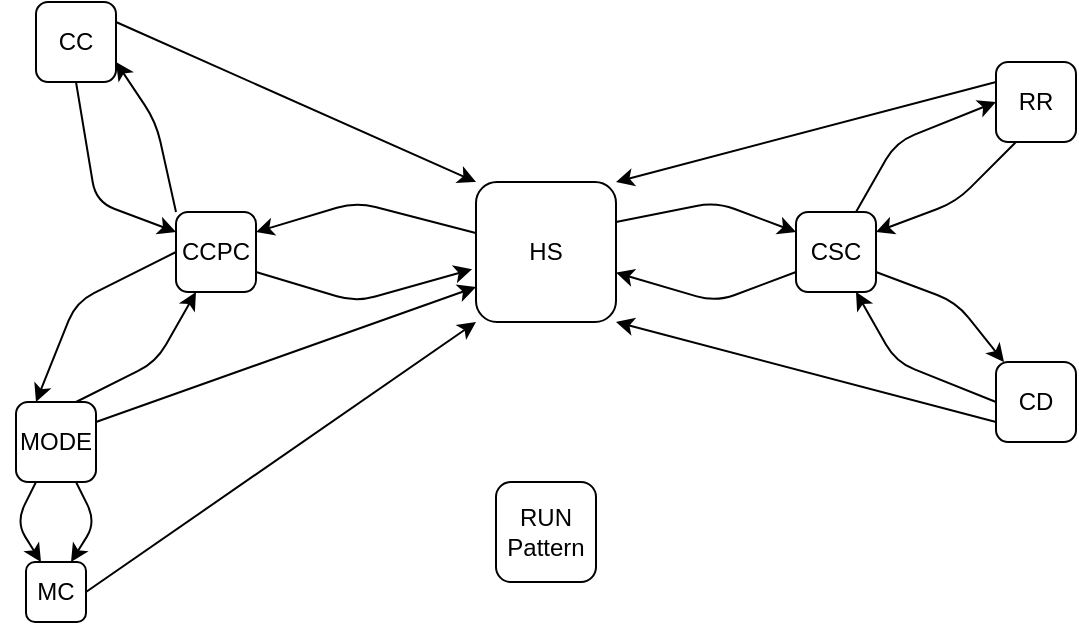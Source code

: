 <mxfile version="14.0.0" type="github">
  <diagram id="KMENqYFub2aKkqoj55aV" name="Page-1">
    <mxGraphModel dx="1248" dy="717" grid="1" gridSize="10" guides="1" tooltips="1" connect="1" arrows="1" fold="1" page="1" pageScale="1" pageWidth="827" pageHeight="1169" math="0" shadow="0">
      <root>
        <mxCell id="0" />
        <mxCell id="1" parent="0" />
        <mxCell id="udsd9_pY-eEv8tuGQc4j-26" style="edgeStyle=none;rounded=1;orthogonalLoop=1;jettySize=auto;html=1;entryX=0;entryY=0.25;entryDx=0;entryDy=0;" edge="1" parent="1" target="udsd9_pY-eEv8tuGQc4j-3">
          <mxGeometry relative="1" as="geometry">
            <mxPoint x="460" y="320" as="sourcePoint" />
            <Array as="points">
              <mxPoint x="510" y="310" />
            </Array>
          </mxGeometry>
        </mxCell>
        <mxCell id="udsd9_pY-eEv8tuGQc4j-32" style="edgeStyle=none;rounded=1;orthogonalLoop=1;jettySize=auto;html=1;exitX=0;exitY=0.25;exitDx=0;exitDy=0;entryX=1;entryY=0;entryDx=0;entryDy=0;" edge="1" parent="1" source="udsd9_pY-eEv8tuGQc4j-9" target="udsd9_pY-eEv8tuGQc4j-2">
          <mxGeometry relative="1" as="geometry" />
        </mxCell>
        <mxCell id="udsd9_pY-eEv8tuGQc4j-33" style="edgeStyle=none;rounded=1;orthogonalLoop=1;jettySize=auto;html=1;exitX=0;exitY=0.75;exitDx=0;exitDy=0;entryX=1;entryY=1;entryDx=0;entryDy=0;" edge="1" parent="1" source="udsd9_pY-eEv8tuGQc4j-10" target="udsd9_pY-eEv8tuGQc4j-2">
          <mxGeometry relative="1" as="geometry" />
        </mxCell>
        <mxCell id="udsd9_pY-eEv8tuGQc4j-2" value="HS" style="whiteSpace=wrap;html=1;aspect=fixed;rounded=1;" vertex="1" parent="1">
          <mxGeometry x="390" y="300" width="70" height="70" as="geometry" />
        </mxCell>
        <mxCell id="udsd9_pY-eEv8tuGQc4j-27" style="edgeStyle=none;rounded=1;orthogonalLoop=1;jettySize=auto;html=1;exitX=0;exitY=0.75;exitDx=0;exitDy=0;" edge="1" parent="1" source="udsd9_pY-eEv8tuGQc4j-3" target="udsd9_pY-eEv8tuGQc4j-2">
          <mxGeometry relative="1" as="geometry">
            <Array as="points">
              <mxPoint x="510" y="360" />
            </Array>
          </mxGeometry>
        </mxCell>
        <mxCell id="udsd9_pY-eEv8tuGQc4j-28" style="edgeStyle=none;rounded=1;orthogonalLoop=1;jettySize=auto;html=1;exitX=0.75;exitY=0;exitDx=0;exitDy=0;entryX=0;entryY=0.5;entryDx=0;entryDy=0;" edge="1" parent="1" source="udsd9_pY-eEv8tuGQc4j-3" target="udsd9_pY-eEv8tuGQc4j-9">
          <mxGeometry relative="1" as="geometry">
            <Array as="points">
              <mxPoint x="600" y="280" />
            </Array>
          </mxGeometry>
        </mxCell>
        <mxCell id="udsd9_pY-eEv8tuGQc4j-29" style="edgeStyle=none;rounded=1;orthogonalLoop=1;jettySize=auto;html=1;exitX=0.25;exitY=1;exitDx=0;exitDy=0;entryX=1;entryY=0.25;entryDx=0;entryDy=0;" edge="1" parent="1" source="udsd9_pY-eEv8tuGQc4j-9" target="udsd9_pY-eEv8tuGQc4j-3">
          <mxGeometry relative="1" as="geometry">
            <Array as="points">
              <mxPoint x="630" y="310" />
            </Array>
          </mxGeometry>
        </mxCell>
        <mxCell id="udsd9_pY-eEv8tuGQc4j-30" style="edgeStyle=none;rounded=1;orthogonalLoop=1;jettySize=auto;html=1;exitX=1;exitY=0.75;exitDx=0;exitDy=0;" edge="1" parent="1" source="udsd9_pY-eEv8tuGQc4j-3" target="udsd9_pY-eEv8tuGQc4j-10">
          <mxGeometry relative="1" as="geometry">
            <Array as="points">
              <mxPoint x="630" y="360" />
            </Array>
          </mxGeometry>
        </mxCell>
        <mxCell id="udsd9_pY-eEv8tuGQc4j-31" style="edgeStyle=none;rounded=1;orthogonalLoop=1;jettySize=auto;html=1;exitX=0;exitY=0.5;exitDx=0;exitDy=0;entryX=0.75;entryY=1;entryDx=0;entryDy=0;" edge="1" parent="1" source="udsd9_pY-eEv8tuGQc4j-10" target="udsd9_pY-eEv8tuGQc4j-3">
          <mxGeometry relative="1" as="geometry">
            <Array as="points">
              <mxPoint x="600" y="390" />
            </Array>
          </mxGeometry>
        </mxCell>
        <mxCell id="udsd9_pY-eEv8tuGQc4j-3" value="CSC" style="whiteSpace=wrap;html=1;aspect=fixed;rounded=1;" vertex="1" parent="1">
          <mxGeometry x="550" y="315" width="40" height="40" as="geometry" />
        </mxCell>
        <mxCell id="udsd9_pY-eEv8tuGQc4j-16" style="edgeStyle=none;rounded=1;orthogonalLoop=1;jettySize=auto;html=1;exitX=0;exitY=0;exitDx=0;exitDy=0;entryX=1;entryY=0.75;entryDx=0;entryDy=0;" edge="1" parent="1" source="udsd9_pY-eEv8tuGQc4j-4" target="udsd9_pY-eEv8tuGQc4j-6">
          <mxGeometry relative="1" as="geometry">
            <Array as="points">
              <mxPoint x="230" y="270" />
            </Array>
          </mxGeometry>
        </mxCell>
        <mxCell id="udsd9_pY-eEv8tuGQc4j-20" style="edgeStyle=none;rounded=1;orthogonalLoop=1;jettySize=auto;html=1;exitX=0;exitY=0.5;exitDx=0;exitDy=0;entryX=0.25;entryY=0;entryDx=0;entryDy=0;" edge="1" parent="1" source="udsd9_pY-eEv8tuGQc4j-4" target="udsd9_pY-eEv8tuGQc4j-7">
          <mxGeometry relative="1" as="geometry">
            <Array as="points">
              <mxPoint x="190" y="360" />
            </Array>
          </mxGeometry>
        </mxCell>
        <mxCell id="udsd9_pY-eEv8tuGQc4j-4" value="CCPC" style="whiteSpace=wrap;html=1;aspect=fixed;rounded=1;" vertex="1" parent="1">
          <mxGeometry x="240" y="315" width="40" height="40" as="geometry" />
        </mxCell>
        <mxCell id="udsd9_pY-eEv8tuGQc4j-5" value="RUN&lt;br&gt;Pattern" style="whiteSpace=wrap;html=1;aspect=fixed;rounded=1;" vertex="1" parent="1">
          <mxGeometry x="400" y="450" width="50" height="50" as="geometry" />
        </mxCell>
        <mxCell id="udsd9_pY-eEv8tuGQc4j-17" style="edgeStyle=none;rounded=1;orthogonalLoop=1;jettySize=auto;html=1;exitX=0.5;exitY=1;exitDx=0;exitDy=0;entryX=0;entryY=0.25;entryDx=0;entryDy=0;" edge="1" parent="1" source="udsd9_pY-eEv8tuGQc4j-6" target="udsd9_pY-eEv8tuGQc4j-4">
          <mxGeometry relative="1" as="geometry">
            <Array as="points">
              <mxPoint x="200" y="310" />
            </Array>
          </mxGeometry>
        </mxCell>
        <mxCell id="udsd9_pY-eEv8tuGQc4j-18" style="edgeStyle=none;rounded=1;orthogonalLoop=1;jettySize=auto;html=1;exitX=1;exitY=0.25;exitDx=0;exitDy=0;entryX=0;entryY=0;entryDx=0;entryDy=0;" edge="1" parent="1" source="udsd9_pY-eEv8tuGQc4j-6" target="udsd9_pY-eEv8tuGQc4j-2">
          <mxGeometry relative="1" as="geometry" />
        </mxCell>
        <mxCell id="udsd9_pY-eEv8tuGQc4j-6" value="CC" style="whiteSpace=wrap;html=1;aspect=fixed;rounded=1;" vertex="1" parent="1">
          <mxGeometry x="170" y="210" width="40" height="40" as="geometry" />
        </mxCell>
        <mxCell id="udsd9_pY-eEv8tuGQc4j-21" style="edgeStyle=none;rounded=1;orthogonalLoop=1;jettySize=auto;html=1;exitX=0.75;exitY=0;exitDx=0;exitDy=0;entryX=0.25;entryY=1;entryDx=0;entryDy=0;" edge="1" parent="1" source="udsd9_pY-eEv8tuGQc4j-7" target="udsd9_pY-eEv8tuGQc4j-4">
          <mxGeometry relative="1" as="geometry">
            <Array as="points">
              <mxPoint x="230" y="390" />
            </Array>
          </mxGeometry>
        </mxCell>
        <mxCell id="udsd9_pY-eEv8tuGQc4j-22" style="edgeStyle=none;rounded=1;orthogonalLoop=1;jettySize=auto;html=1;exitX=0.25;exitY=1;exitDx=0;exitDy=0;entryX=0.25;entryY=0;entryDx=0;entryDy=0;" edge="1" parent="1" source="udsd9_pY-eEv8tuGQc4j-7" target="udsd9_pY-eEv8tuGQc4j-8">
          <mxGeometry relative="1" as="geometry">
            <Array as="points">
              <mxPoint x="160" y="470" />
            </Array>
          </mxGeometry>
        </mxCell>
        <mxCell id="udsd9_pY-eEv8tuGQc4j-23" style="edgeStyle=none;rounded=1;orthogonalLoop=1;jettySize=auto;html=1;exitX=0.75;exitY=1;exitDx=0;exitDy=0;entryX=0.75;entryY=0;entryDx=0;entryDy=0;" edge="1" parent="1" source="udsd9_pY-eEv8tuGQc4j-7" target="udsd9_pY-eEv8tuGQc4j-8">
          <mxGeometry relative="1" as="geometry">
            <Array as="points">
              <mxPoint x="200" y="470" />
            </Array>
          </mxGeometry>
        </mxCell>
        <mxCell id="udsd9_pY-eEv8tuGQc4j-24" style="edgeStyle=none;rounded=1;orthogonalLoop=1;jettySize=auto;html=1;exitX=1;exitY=0.25;exitDx=0;exitDy=0;entryX=0;entryY=0.75;entryDx=0;entryDy=0;" edge="1" parent="1" source="udsd9_pY-eEv8tuGQc4j-7" target="udsd9_pY-eEv8tuGQc4j-2">
          <mxGeometry relative="1" as="geometry" />
        </mxCell>
        <mxCell id="udsd9_pY-eEv8tuGQc4j-7" value="MODE" style="whiteSpace=wrap;html=1;aspect=fixed;rounded=1;" vertex="1" parent="1">
          <mxGeometry x="160" y="410" width="40" height="40" as="geometry" />
        </mxCell>
        <mxCell id="udsd9_pY-eEv8tuGQc4j-25" style="edgeStyle=none;rounded=1;orthogonalLoop=1;jettySize=auto;html=1;exitX=1;exitY=0.5;exitDx=0;exitDy=0;entryX=0;entryY=1;entryDx=0;entryDy=0;" edge="1" parent="1" source="udsd9_pY-eEv8tuGQc4j-8" target="udsd9_pY-eEv8tuGQc4j-2">
          <mxGeometry relative="1" as="geometry" />
        </mxCell>
        <mxCell id="udsd9_pY-eEv8tuGQc4j-8" value="MC" style="whiteSpace=wrap;html=1;aspect=fixed;rounded=1;" vertex="1" parent="1">
          <mxGeometry x="165" y="490" width="30" height="30" as="geometry" />
        </mxCell>
        <mxCell id="udsd9_pY-eEv8tuGQc4j-9" value="RR" style="whiteSpace=wrap;html=1;aspect=fixed;rounded=1;" vertex="1" parent="1">
          <mxGeometry x="650" y="240" width="40" height="40" as="geometry" />
        </mxCell>
        <mxCell id="udsd9_pY-eEv8tuGQc4j-10" value="CD" style="whiteSpace=wrap;html=1;aspect=fixed;rounded=1;" vertex="1" parent="1">
          <mxGeometry x="650" y="390" width="40" height="40" as="geometry" />
        </mxCell>
        <mxCell id="udsd9_pY-eEv8tuGQc4j-13" value="" style="endArrow=classic;html=1;exitX=-0.002;exitY=0.364;exitDx=0;exitDy=0;entryX=1;entryY=0.25;entryDx=0;entryDy=0;exitPerimeter=0;" edge="1" parent="1" source="udsd9_pY-eEv8tuGQc4j-2" target="udsd9_pY-eEv8tuGQc4j-4">
          <mxGeometry width="50" height="50" relative="1" as="geometry">
            <mxPoint x="440" y="340" as="sourcePoint" />
            <mxPoint x="390" y="390" as="targetPoint" />
            <Array as="points">
              <mxPoint x="330" y="310" />
            </Array>
          </mxGeometry>
        </mxCell>
        <mxCell id="udsd9_pY-eEv8tuGQc4j-14" style="rounded=1;orthogonalLoop=1;jettySize=auto;html=1;exitX=1;exitY=0.75;exitDx=0;exitDy=0;entryX=-0.028;entryY=0.623;entryDx=0;entryDy=0;elbow=vertical;entryPerimeter=0;" edge="1" parent="1" source="udsd9_pY-eEv8tuGQc4j-4" target="udsd9_pY-eEv8tuGQc4j-2">
          <mxGeometry relative="1" as="geometry">
            <Array as="points">
              <mxPoint x="330" y="360" />
            </Array>
          </mxGeometry>
        </mxCell>
      </root>
    </mxGraphModel>
  </diagram>
</mxfile>
